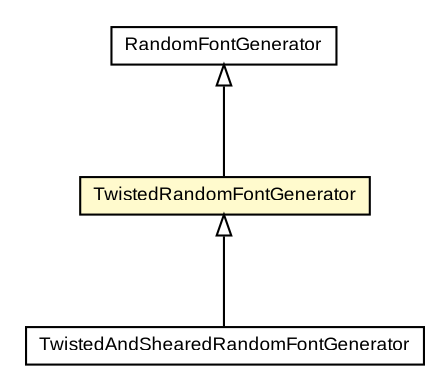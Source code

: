 #!/usr/local/bin/dot
#
# Class diagram 
# Generated by UmlGraph version 4.6 (http://www.spinellis.gr/sw/umlgraph)
#

digraph G {
	edge [fontname="arial",fontsize=10,labelfontname="arial",labelfontsize=10];
	node [fontname="arial",fontsize=10,shape=plaintext];
	// com.octo.captcha.component.image.fontgenerator.TwistedRandomFontGenerator
	c7559 [label=<<table border="0" cellborder="1" cellspacing="0" cellpadding="2" port="p" bgcolor="lemonChiffon" href="./TwistedRandomFontGenerator.html">
		<tr><td><table border="0" cellspacing="0" cellpadding="1">
			<tr><td> TwistedRandomFontGenerator </td></tr>
		</table></td></tr>
		</table>>, fontname="arial", fontcolor="black", fontsize=9.0];
	// com.octo.captcha.component.image.fontgenerator.TwistedAndShearedRandomFontGenerator
	c7560 [label=<<table border="0" cellborder="1" cellspacing="0" cellpadding="2" port="p" href="./TwistedAndShearedRandomFontGenerator.html">
		<tr><td><table border="0" cellspacing="0" cellpadding="1">
			<tr><td> TwistedAndShearedRandomFontGenerator </td></tr>
		</table></td></tr>
		</table>>, fontname="arial", fontcolor="black", fontsize=9.0];
	// com.octo.captcha.component.image.fontgenerator.RandomFontGenerator
	c7561 [label=<<table border="0" cellborder="1" cellspacing="0" cellpadding="2" port="p" href="./RandomFontGenerator.html">
		<tr><td><table border="0" cellspacing="0" cellpadding="1">
			<tr><td> RandomFontGenerator </td></tr>
		</table></td></tr>
		</table>>, fontname="arial", fontcolor="black", fontsize=9.0];
	//com.octo.captcha.component.image.fontgenerator.TwistedRandomFontGenerator extends com.octo.captcha.component.image.fontgenerator.RandomFontGenerator
	c7561:p -> c7559:p [dir=back,arrowtail=empty];
	//com.octo.captcha.component.image.fontgenerator.TwistedAndShearedRandomFontGenerator extends com.octo.captcha.component.image.fontgenerator.TwistedRandomFontGenerator
	c7559:p -> c7560:p [dir=back,arrowtail=empty];
}

